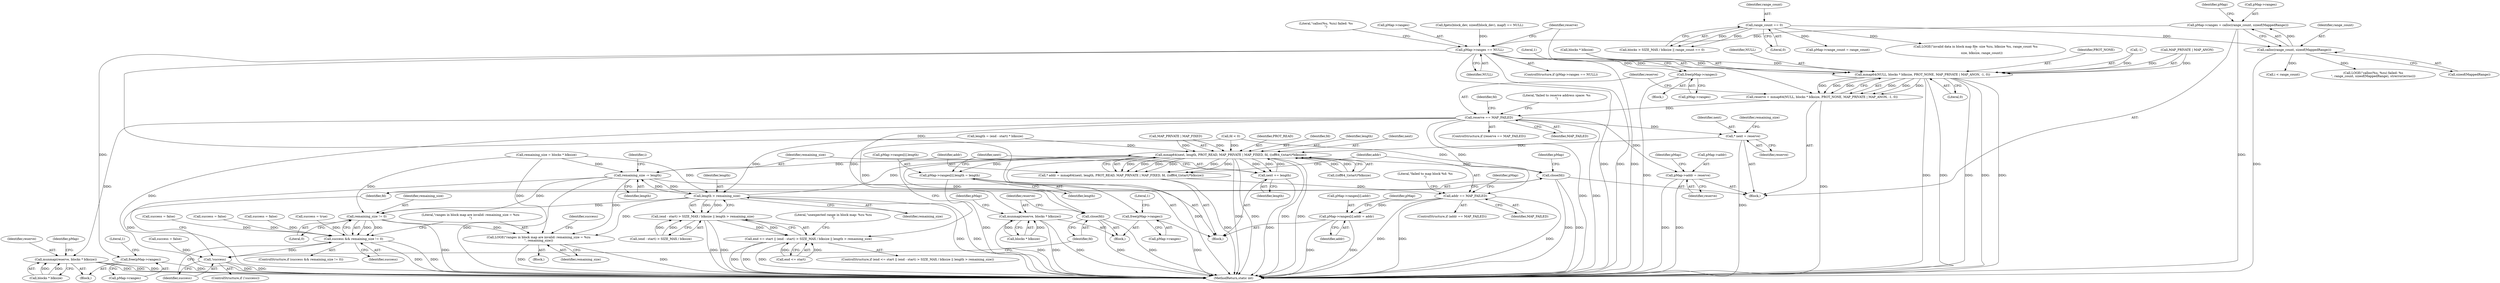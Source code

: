digraph "0_Android_28a566f7731b4cb76d2a9ba16d997ac5aeb07dad@API" {
"1000212" [label="(Call,pMap->ranges = calloc(range_count, sizeof(MappedRange)))"];
"1000216" [label="(Call,calloc(range_count, sizeof(MappedRange)))"];
"1000195" [label="(Call,range_count == 0)"];
"1000221" [label="(Call,pMap->ranges == NULL)"];
"1000240" [label="(Call,mmap64(NULL, blocks * blksize, PROT_NONE, MAP_PRIVATE | MAP_ANON, -1, 0))"];
"1000238" [label="(Call,reserve = mmap64(NULL, blocks * blksize, PROT_NONE, MAP_PRIVATE | MAP_ANON, -1, 0))"];
"1000253" [label="(Call,reserve == MAP_FAILED)"];
"1000284" [label="(Call,munmap(reserve, blocks * blksize))"];
"1000297" [label="(Call,* next = reserve)"];
"1000376" [label="(Call,mmap64(next, length, PROT_READ, MAP_PRIVATE | MAP_FIXED, fd, ((off64_t)start)*blksize))"];
"1000374" [label="(Call,* addr = mmap64(next, length, PROT_READ, MAP_PRIVATE | MAP_FIXED, fd, ((off64_t)start)*blksize))"];
"1000390" [label="(Call,addr == MAP_FAILED)"];
"1000403" [label="(Call,pMap->ranges[i].addr = addr)"];
"1000412" [label="(Call,pMap->ranges[i].length = length)"];
"1000421" [label="(Call,next += length)"];
"1000424" [label="(Call,remaining_size -= length)"];
"1000361" [label="(Call,length > remaining_size)"];
"1000353" [label="(Call,(end - start) > SIZE_MAX / blksize || length > remaining_size)"];
"1000349" [label="(Call,end <= start || (end - start) > SIZE_MAX / blksize || length > remaining_size)"];
"1000430" [label="(Call,remaining_size != 0)"];
"1000428" [label="(Call,success && remaining_size != 0)"];
"1000441" [label="(Call,!success)"];
"1000434" [label="(Call,LOGE(\"ranges in block map are invalid: remaining_size = %zu\n\", remaining_size))"];
"1000444" [label="(Call,close(fd))"];
"1000458" [label="(Call,close(fd))"];
"1000446" [label="(Call,munmap(reserve, blocks * blksize))"];
"1000460" [label="(Call,pMap->addr = reserve)"];
"1000261" [label="(Call,free(pMap->ranges))"];
"1000289" [label="(Call,free(pMap->ranges))"];
"1000451" [label="(Call,free(pMap->ranges))"];
"1000242" [label="(Call,blocks * blksize)"];
"1000467" [label="(Identifier,pMap)"];
"1000445" [label="(Identifier,fd)"];
"1000349" [label="(Call,end <= start || (end - start) > SIZE_MAX / blksize || length > remaining_size)"];
"1000220" [label="(ControlStructure,if (pMap->ranges == NULL))"];
"1000462" [label="(Identifier,pMap)"];
"1000258" [label="(Literal,\"failed to reserve address space: %s\n\")"];
"1000464" [label="(Identifier,reserve)"];
"1000314" [label="(Call,i < range_count)"];
"1000362" [label="(Identifier,length)"];
"1000422" [label="(Identifier,next)"];
"1000212" [label="(Call,pMap->ranges = calloc(range_count, sizeof(MappedRange)))"];
"1000270" [label="(Identifier,fd)"];
"1000380" [label="(Call,MAP_PRIVATE | MAP_FIXED)"];
"1000301" [label="(Call,remaining_size = blocks * blksize)"];
"1000213" [label="(Call,pMap->ranges)"];
"1000290" [label="(Call,pMap->ranges)"];
"1000390" [label="(Call,addr == MAP_FAILED)"];
"1000460" [label="(Call,pMap->addr = reserve)"];
"1000404" [label="(Call,pMap->ranges[i].addr)"];
"1000441" [label="(Call,!success)"];
"1000217" [label="(Identifier,range_count)"];
"1000240" [label="(Call,mmap64(NULL, blocks * blksize, PROT_NONE, MAP_PRIVATE | MAP_ANON, -1, 0))"];
"1000461" [label="(Call,pMap->addr)"];
"1000228" [label="(Literal,\"calloc(%u, %zu) failed: %s\n\")"];
"1000275" [label="(Call,fd < 0)"];
"1000241" [label="(Identifier,NULL)"];
"1000426" [label="(Identifier,length)"];
"1000195" [label="(Call,range_count == 0)"];
"1000447" [label="(Identifier,reserve)"];
"1000431" [label="(Identifier,remaining_size)"];
"1000395" [label="(Literal,\"failed to map block %d: %s\n\")"];
"1000379" [label="(Identifier,PROT_READ)"];
"1000227" [label="(Call,LOGE(\"calloc(%u, %zu) failed: %s\n\", range_count, sizeof(MappedRange), strerror(errno)))"];
"1000319" [label="(Block,)"];
"1000446" [label="(Call,munmap(reserve, blocks * blksize))"];
"1000252" [label="(ControlStructure,if (reserve == MAP_FAILED))"];
"1000297" [label="(Call,* next = reserve)"];
"1000291" [label="(Identifier,pMap)"];
"1000256" [label="(Block,)"];
"1000458" [label="(Call,close(fd))"];
"1000443" [label="(Block,)"];
"1000189" [label="(Call,blocks > SIZE_MAX / blksize || range_count == 0)"];
"1000251" [label="(Literal,0)"];
"1000453" [label="(Identifier,pMap)"];
"1000432" [label="(Literal,0)"];
"1000457" [label="(Literal,1)"];
"1000216" [label="(Call,calloc(range_count, sizeof(MappedRange)))"];
"1000245" [label="(Identifier,PROT_NONE)"];
"1000375" [label="(Identifier,addr)"];
"1000452" [label="(Call,pMap->ranges)"];
"1000341" [label="(Call,length = (end - start) * blksize)"];
"1000433" [label="(Block,)"];
"1000423" [label="(Identifier,length)"];
"1000451" [label="(Call,free(pMap->ranges))"];
"1000407" [label="(Identifier,pMap)"];
"1000428" [label="(Call,success && remaining_size != 0)"];
"1000383" [label="(Identifier,fd)"];
"1000438" [label="(Identifier,success)"];
"1000361" [label="(Call,length > remaining_size)"];
"1000378" [label="(Identifier,length)"];
"1000425" [label="(Identifier,remaining_size)"];
"1000318" [label="(Identifier,i)"];
"1000285" [label="(Identifier,reserve)"];
"1000444" [label="(Call,close(fd))"];
"1000348" [label="(ControlStructure,if (end <= start || (end - start) > SIZE_MAX / blksize || length > remaining_size))"];
"1000436" [label="(Identifier,remaining_size)"];
"1000437" [label="(Call,success = false)"];
"1000427" [label="(ControlStructure,if (success && remaining_size != 0))"];
"1000475" [label="(MethodReturn,static int)"];
"1000222" [label="(Call,pMap->ranges)"];
"1000249" [label="(Call,-1)"];
"1000448" [label="(Call,blocks * blksize)"];
"1000111" [label="(Call,fgets(block_dev, sizeof(block_dev), mapf) == NULL)"];
"1000289" [label="(Call,free(pMap->ranges))"];
"1000354" [label="(Call,(end - start) > SIZE_MAX / blksize)"];
"1000299" [label="(Identifier,reserve)"];
"1000376" [label="(Call,mmap64(next, length, PROT_READ, MAP_PRIVATE | MAP_FIXED, fd, ((off64_t)start)*blksize))"];
"1000421" [label="(Call,next += length)"];
"1000103" [label="(Block,)"];
"1000253" [label="(Call,reserve == MAP_FAILED)"];
"1000420" [label="(Identifier,length)"];
"1000336" [label="(Call,success = false)"];
"1000262" [label="(Call,pMap->ranges)"];
"1000403" [label="(Call,pMap->ranges[i].addr = addr)"];
"1000389" [label="(ControlStructure,if (addr == MAP_FAILED))"];
"1000384" [label="(Call,((off64_t)start)*blksize)"];
"1000392" [label="(Identifier,MAP_FAILED)"];
"1000369" [label="(Call,success = false)"];
"1000254" [label="(Identifier,reserve)"];
"1000278" [label="(Block,)"];
"1000197" [label="(Literal,0)"];
"1000307" [label="(Call,success = true)"];
"1000413" [label="(Call,pMap->ranges[i].length)"];
"1000196" [label="(Identifier,range_count)"];
"1000374" [label="(Call,* addr = mmap64(next, length, PROT_READ, MAP_PRIVATE | MAP_FIXED, fd, ((off64_t)start)*blksize))"];
"1000221" [label="(Call,pMap->ranges == NULL)"];
"1000246" [label="(Call,MAP_PRIVATE | MAP_ANON)"];
"1000267" [label="(Literal,1)"];
"1000411" [label="(Identifier,addr)"];
"1000424" [label="(Call,remaining_size -= length)"];
"1000223" [label="(Identifier,pMap)"];
"1000416" [label="(Identifier,pMap)"];
"1000284" [label="(Call,munmap(reserve, blocks * blksize))"];
"1000225" [label="(Identifier,NULL)"];
"1000295" [label="(Literal,1)"];
"1000286" [label="(Call,blocks * blksize)"];
"1000353" [label="(Call,(end - start) > SIZE_MAX / blksize || length > remaining_size)"];
"1000298" [label="(Identifier,next)"];
"1000391" [label="(Identifier,addr)"];
"1000207" [label="(Call,pMap->range_count = range_count)"];
"1000377" [label="(Identifier,next)"];
"1000255" [label="(Identifier,MAP_FAILED)"];
"1000429" [label="(Identifier,success)"];
"1000350" [label="(Call,end <= start)"];
"1000238" [label="(Call,reserve = mmap64(NULL, blocks * blksize, PROT_NONE, MAP_PRIVATE | MAP_ANON, -1, 0))"];
"1000434" [label="(Call,LOGE(\"ranges in block map are invalid: remaining_size = %zu\n\", remaining_size))"];
"1000399" [label="(Call,success = false)"];
"1000430" [label="(Call,remaining_size != 0)"];
"1000261" [label="(Call,free(pMap->ranges))"];
"1000412" [label="(Call,pMap->ranges[i].length = length)"];
"1000440" [label="(ControlStructure,if (!success))"];
"1000218" [label="(Call,sizeof(MappedRange))"];
"1000459" [label="(Identifier,fd)"];
"1000442" [label="(Identifier,success)"];
"1000199" [label="(Call,LOGE(\"invalid data in block map file: size %zu, blksize %u, range_count %u\n\",\n             size, blksize, range_count))"];
"1000363" [label="(Identifier,remaining_size)"];
"1000435" [label="(Literal,\"ranges in block map are invalid: remaining_size = %zu\n\")"];
"1000302" [label="(Identifier,remaining_size)"];
"1000239" [label="(Identifier,reserve)"];
"1000366" [label="(Literal,\"unexpected range in block map: %zu %zu\n\")"];
"1000212" -> "1000103"  [label="AST: "];
"1000212" -> "1000216"  [label="CFG: "];
"1000213" -> "1000212"  [label="AST: "];
"1000216" -> "1000212"  [label="AST: "];
"1000223" -> "1000212"  [label="CFG: "];
"1000212" -> "1000475"  [label="DDG: "];
"1000216" -> "1000212"  [label="DDG: "];
"1000212" -> "1000221"  [label="DDG: "];
"1000216" -> "1000218"  [label="CFG: "];
"1000217" -> "1000216"  [label="AST: "];
"1000218" -> "1000216"  [label="AST: "];
"1000216" -> "1000475"  [label="DDG: "];
"1000195" -> "1000216"  [label="DDG: "];
"1000216" -> "1000227"  [label="DDG: "];
"1000216" -> "1000314"  [label="DDG: "];
"1000195" -> "1000189"  [label="AST: "];
"1000195" -> "1000197"  [label="CFG: "];
"1000196" -> "1000195"  [label="AST: "];
"1000197" -> "1000195"  [label="AST: "];
"1000189" -> "1000195"  [label="CFG: "];
"1000195" -> "1000189"  [label="DDG: "];
"1000195" -> "1000189"  [label="DDG: "];
"1000195" -> "1000199"  [label="DDG: "];
"1000195" -> "1000207"  [label="DDG: "];
"1000221" -> "1000220"  [label="AST: "];
"1000221" -> "1000225"  [label="CFG: "];
"1000222" -> "1000221"  [label="AST: "];
"1000225" -> "1000221"  [label="AST: "];
"1000228" -> "1000221"  [label="CFG: "];
"1000239" -> "1000221"  [label="CFG: "];
"1000221" -> "1000475"  [label="DDG: "];
"1000221" -> "1000475"  [label="DDG: "];
"1000221" -> "1000475"  [label="DDG: "];
"1000111" -> "1000221"  [label="DDG: "];
"1000221" -> "1000240"  [label="DDG: "];
"1000221" -> "1000261"  [label="DDG: "];
"1000221" -> "1000289"  [label="DDG: "];
"1000221" -> "1000451"  [label="DDG: "];
"1000240" -> "1000238"  [label="AST: "];
"1000240" -> "1000251"  [label="CFG: "];
"1000241" -> "1000240"  [label="AST: "];
"1000242" -> "1000240"  [label="AST: "];
"1000245" -> "1000240"  [label="AST: "];
"1000246" -> "1000240"  [label="AST: "];
"1000249" -> "1000240"  [label="AST: "];
"1000251" -> "1000240"  [label="AST: "];
"1000238" -> "1000240"  [label="CFG: "];
"1000240" -> "1000475"  [label="DDG: "];
"1000240" -> "1000475"  [label="DDG: "];
"1000240" -> "1000475"  [label="DDG: "];
"1000240" -> "1000475"  [label="DDG: "];
"1000240" -> "1000475"  [label="DDG: "];
"1000240" -> "1000238"  [label="DDG: "];
"1000240" -> "1000238"  [label="DDG: "];
"1000240" -> "1000238"  [label="DDG: "];
"1000240" -> "1000238"  [label="DDG: "];
"1000240" -> "1000238"  [label="DDG: "];
"1000240" -> "1000238"  [label="DDG: "];
"1000242" -> "1000240"  [label="DDG: "];
"1000242" -> "1000240"  [label="DDG: "];
"1000246" -> "1000240"  [label="DDG: "];
"1000246" -> "1000240"  [label="DDG: "];
"1000249" -> "1000240"  [label="DDG: "];
"1000238" -> "1000103"  [label="AST: "];
"1000239" -> "1000238"  [label="AST: "];
"1000254" -> "1000238"  [label="CFG: "];
"1000238" -> "1000475"  [label="DDG: "];
"1000238" -> "1000253"  [label="DDG: "];
"1000253" -> "1000252"  [label="AST: "];
"1000253" -> "1000255"  [label="CFG: "];
"1000254" -> "1000253"  [label="AST: "];
"1000255" -> "1000253"  [label="AST: "];
"1000258" -> "1000253"  [label="CFG: "];
"1000270" -> "1000253"  [label="CFG: "];
"1000253" -> "1000475"  [label="DDG: "];
"1000253" -> "1000475"  [label="DDG: "];
"1000253" -> "1000475"  [label="DDG: "];
"1000253" -> "1000284"  [label="DDG: "];
"1000253" -> "1000297"  [label="DDG: "];
"1000253" -> "1000390"  [label="DDG: "];
"1000253" -> "1000446"  [label="DDG: "];
"1000253" -> "1000460"  [label="DDG: "];
"1000284" -> "1000278"  [label="AST: "];
"1000284" -> "1000286"  [label="CFG: "];
"1000285" -> "1000284"  [label="AST: "];
"1000286" -> "1000284"  [label="AST: "];
"1000291" -> "1000284"  [label="CFG: "];
"1000284" -> "1000475"  [label="DDG: "];
"1000284" -> "1000475"  [label="DDG: "];
"1000284" -> "1000475"  [label="DDG: "];
"1000286" -> "1000284"  [label="DDG: "];
"1000286" -> "1000284"  [label="DDG: "];
"1000297" -> "1000103"  [label="AST: "];
"1000297" -> "1000299"  [label="CFG: "];
"1000298" -> "1000297"  [label="AST: "];
"1000299" -> "1000297"  [label="AST: "];
"1000302" -> "1000297"  [label="CFG: "];
"1000297" -> "1000475"  [label="DDG: "];
"1000297" -> "1000376"  [label="DDG: "];
"1000376" -> "1000374"  [label="AST: "];
"1000376" -> "1000384"  [label="CFG: "];
"1000377" -> "1000376"  [label="AST: "];
"1000378" -> "1000376"  [label="AST: "];
"1000379" -> "1000376"  [label="AST: "];
"1000380" -> "1000376"  [label="AST: "];
"1000383" -> "1000376"  [label="AST: "];
"1000384" -> "1000376"  [label="AST: "];
"1000374" -> "1000376"  [label="CFG: "];
"1000376" -> "1000475"  [label="DDG: "];
"1000376" -> "1000475"  [label="DDG: "];
"1000376" -> "1000475"  [label="DDG: "];
"1000376" -> "1000475"  [label="DDG: "];
"1000376" -> "1000475"  [label="DDG: "];
"1000376" -> "1000374"  [label="DDG: "];
"1000376" -> "1000374"  [label="DDG: "];
"1000376" -> "1000374"  [label="DDG: "];
"1000376" -> "1000374"  [label="DDG: "];
"1000376" -> "1000374"  [label="DDG: "];
"1000376" -> "1000374"  [label="DDG: "];
"1000421" -> "1000376"  [label="DDG: "];
"1000341" -> "1000376"  [label="DDG: "];
"1000361" -> "1000376"  [label="DDG: "];
"1000380" -> "1000376"  [label="DDG: "];
"1000380" -> "1000376"  [label="DDG: "];
"1000275" -> "1000376"  [label="DDG: "];
"1000384" -> "1000376"  [label="DDG: "];
"1000384" -> "1000376"  [label="DDG: "];
"1000376" -> "1000412"  [label="DDG: "];
"1000376" -> "1000421"  [label="DDG: "];
"1000376" -> "1000421"  [label="DDG: "];
"1000376" -> "1000424"  [label="DDG: "];
"1000376" -> "1000444"  [label="DDG: "];
"1000376" -> "1000458"  [label="DDG: "];
"1000374" -> "1000319"  [label="AST: "];
"1000375" -> "1000374"  [label="AST: "];
"1000391" -> "1000374"  [label="CFG: "];
"1000374" -> "1000475"  [label="DDG: "];
"1000374" -> "1000390"  [label="DDG: "];
"1000390" -> "1000389"  [label="AST: "];
"1000390" -> "1000392"  [label="CFG: "];
"1000391" -> "1000390"  [label="AST: "];
"1000392" -> "1000390"  [label="AST: "];
"1000395" -> "1000390"  [label="CFG: "];
"1000407" -> "1000390"  [label="CFG: "];
"1000390" -> "1000475"  [label="DDG: "];
"1000390" -> "1000475"  [label="DDG: "];
"1000390" -> "1000475"  [label="DDG: "];
"1000390" -> "1000403"  [label="DDG: "];
"1000403" -> "1000319"  [label="AST: "];
"1000403" -> "1000411"  [label="CFG: "];
"1000404" -> "1000403"  [label="AST: "];
"1000411" -> "1000403"  [label="AST: "];
"1000416" -> "1000403"  [label="CFG: "];
"1000403" -> "1000475"  [label="DDG: "];
"1000403" -> "1000475"  [label="DDG: "];
"1000412" -> "1000319"  [label="AST: "];
"1000412" -> "1000420"  [label="CFG: "];
"1000413" -> "1000412"  [label="AST: "];
"1000420" -> "1000412"  [label="AST: "];
"1000422" -> "1000412"  [label="CFG: "];
"1000412" -> "1000475"  [label="DDG: "];
"1000421" -> "1000319"  [label="AST: "];
"1000421" -> "1000423"  [label="CFG: "];
"1000422" -> "1000421"  [label="AST: "];
"1000423" -> "1000421"  [label="AST: "];
"1000425" -> "1000421"  [label="CFG: "];
"1000421" -> "1000475"  [label="DDG: "];
"1000424" -> "1000319"  [label="AST: "];
"1000424" -> "1000426"  [label="CFG: "];
"1000425" -> "1000424"  [label="AST: "];
"1000426" -> "1000424"  [label="AST: "];
"1000318" -> "1000424"  [label="CFG: "];
"1000424" -> "1000475"  [label="DDG: "];
"1000424" -> "1000475"  [label="DDG: "];
"1000424" -> "1000361"  [label="DDG: "];
"1000301" -> "1000424"  [label="DDG: "];
"1000361" -> "1000424"  [label="DDG: "];
"1000424" -> "1000430"  [label="DDG: "];
"1000424" -> "1000434"  [label="DDG: "];
"1000361" -> "1000353"  [label="AST: "];
"1000361" -> "1000363"  [label="CFG: "];
"1000362" -> "1000361"  [label="AST: "];
"1000363" -> "1000361"  [label="AST: "];
"1000353" -> "1000361"  [label="CFG: "];
"1000361" -> "1000475"  [label="DDG: "];
"1000361" -> "1000475"  [label="DDG: "];
"1000361" -> "1000353"  [label="DDG: "];
"1000361" -> "1000353"  [label="DDG: "];
"1000341" -> "1000361"  [label="DDG: "];
"1000301" -> "1000361"  [label="DDG: "];
"1000361" -> "1000430"  [label="DDG: "];
"1000361" -> "1000434"  [label="DDG: "];
"1000353" -> "1000349"  [label="AST: "];
"1000353" -> "1000354"  [label="CFG: "];
"1000354" -> "1000353"  [label="AST: "];
"1000349" -> "1000353"  [label="CFG: "];
"1000353" -> "1000475"  [label="DDG: "];
"1000353" -> "1000475"  [label="DDG: "];
"1000353" -> "1000349"  [label="DDG: "];
"1000353" -> "1000349"  [label="DDG: "];
"1000354" -> "1000353"  [label="DDG: "];
"1000354" -> "1000353"  [label="DDG: "];
"1000349" -> "1000348"  [label="AST: "];
"1000349" -> "1000350"  [label="CFG: "];
"1000350" -> "1000349"  [label="AST: "];
"1000366" -> "1000349"  [label="CFG: "];
"1000375" -> "1000349"  [label="CFG: "];
"1000349" -> "1000475"  [label="DDG: "];
"1000349" -> "1000475"  [label="DDG: "];
"1000349" -> "1000475"  [label="DDG: "];
"1000350" -> "1000349"  [label="DDG: "];
"1000350" -> "1000349"  [label="DDG: "];
"1000430" -> "1000428"  [label="AST: "];
"1000430" -> "1000432"  [label="CFG: "];
"1000431" -> "1000430"  [label="AST: "];
"1000432" -> "1000430"  [label="AST: "];
"1000428" -> "1000430"  [label="CFG: "];
"1000430" -> "1000475"  [label="DDG: "];
"1000430" -> "1000428"  [label="DDG: "];
"1000430" -> "1000428"  [label="DDG: "];
"1000301" -> "1000430"  [label="DDG: "];
"1000430" -> "1000434"  [label="DDG: "];
"1000428" -> "1000427"  [label="AST: "];
"1000428" -> "1000429"  [label="CFG: "];
"1000429" -> "1000428"  [label="AST: "];
"1000435" -> "1000428"  [label="CFG: "];
"1000442" -> "1000428"  [label="CFG: "];
"1000428" -> "1000475"  [label="DDG: "];
"1000428" -> "1000475"  [label="DDG: "];
"1000369" -> "1000428"  [label="DDG: "];
"1000399" -> "1000428"  [label="DDG: "];
"1000307" -> "1000428"  [label="DDG: "];
"1000336" -> "1000428"  [label="DDG: "];
"1000428" -> "1000441"  [label="DDG: "];
"1000441" -> "1000440"  [label="AST: "];
"1000441" -> "1000442"  [label="CFG: "];
"1000442" -> "1000441"  [label="AST: "];
"1000445" -> "1000441"  [label="CFG: "];
"1000459" -> "1000441"  [label="CFG: "];
"1000441" -> "1000475"  [label="DDG: "];
"1000441" -> "1000475"  [label="DDG: "];
"1000437" -> "1000441"  [label="DDG: "];
"1000434" -> "1000433"  [label="AST: "];
"1000434" -> "1000436"  [label="CFG: "];
"1000435" -> "1000434"  [label="AST: "];
"1000436" -> "1000434"  [label="AST: "];
"1000438" -> "1000434"  [label="CFG: "];
"1000434" -> "1000475"  [label="DDG: "];
"1000434" -> "1000475"  [label="DDG: "];
"1000301" -> "1000434"  [label="DDG: "];
"1000444" -> "1000443"  [label="AST: "];
"1000444" -> "1000445"  [label="CFG: "];
"1000445" -> "1000444"  [label="AST: "];
"1000447" -> "1000444"  [label="CFG: "];
"1000444" -> "1000475"  [label="DDG: "];
"1000444" -> "1000475"  [label="DDG: "];
"1000275" -> "1000444"  [label="DDG: "];
"1000458" -> "1000103"  [label="AST: "];
"1000458" -> "1000459"  [label="CFG: "];
"1000459" -> "1000458"  [label="AST: "];
"1000462" -> "1000458"  [label="CFG: "];
"1000458" -> "1000475"  [label="DDG: "];
"1000458" -> "1000475"  [label="DDG: "];
"1000275" -> "1000458"  [label="DDG: "];
"1000446" -> "1000443"  [label="AST: "];
"1000446" -> "1000448"  [label="CFG: "];
"1000447" -> "1000446"  [label="AST: "];
"1000448" -> "1000446"  [label="AST: "];
"1000453" -> "1000446"  [label="CFG: "];
"1000446" -> "1000475"  [label="DDG: "];
"1000446" -> "1000475"  [label="DDG: "];
"1000446" -> "1000475"  [label="DDG: "];
"1000448" -> "1000446"  [label="DDG: "];
"1000448" -> "1000446"  [label="DDG: "];
"1000460" -> "1000103"  [label="AST: "];
"1000460" -> "1000464"  [label="CFG: "];
"1000461" -> "1000460"  [label="AST: "];
"1000464" -> "1000460"  [label="AST: "];
"1000467" -> "1000460"  [label="CFG: "];
"1000460" -> "1000475"  [label="DDG: "];
"1000460" -> "1000475"  [label="DDG: "];
"1000261" -> "1000256"  [label="AST: "];
"1000261" -> "1000262"  [label="CFG: "];
"1000262" -> "1000261"  [label="AST: "];
"1000267" -> "1000261"  [label="CFG: "];
"1000261" -> "1000475"  [label="DDG: "];
"1000289" -> "1000278"  [label="AST: "];
"1000289" -> "1000290"  [label="CFG: "];
"1000290" -> "1000289"  [label="AST: "];
"1000295" -> "1000289"  [label="CFG: "];
"1000289" -> "1000475"  [label="DDG: "];
"1000451" -> "1000443"  [label="AST: "];
"1000451" -> "1000452"  [label="CFG: "];
"1000452" -> "1000451"  [label="AST: "];
"1000457" -> "1000451"  [label="CFG: "];
"1000451" -> "1000475"  [label="DDG: "];
}

